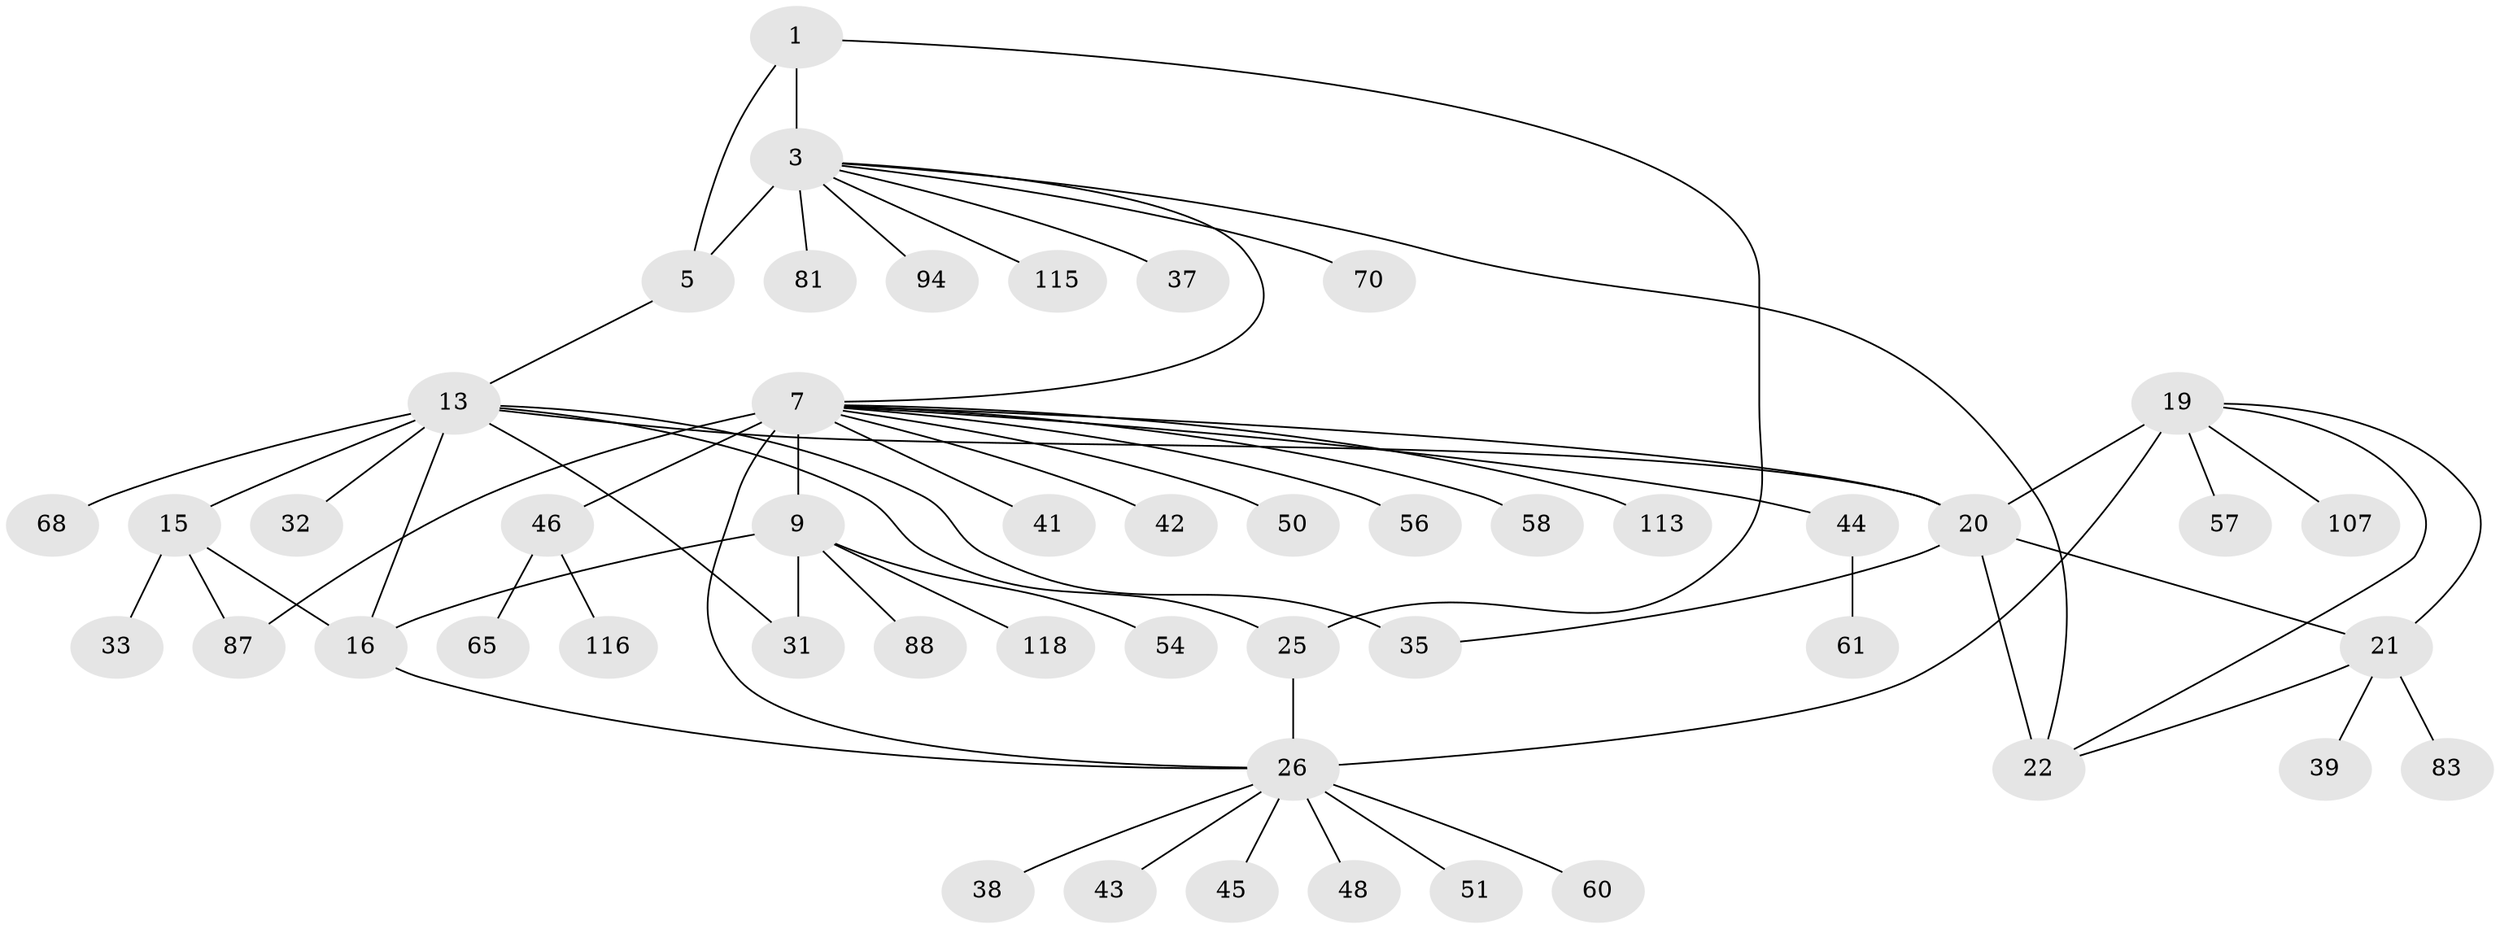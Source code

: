 // original degree distribution, {8: 0.056451612903225805, 7: 0.056451612903225805, 10: 0.016129032258064516, 9: 0.04032258064516129, 6: 0.016129032258064516, 12: 0.016129032258064516, 11: 0.016129032258064516, 13: 0.008064516129032258, 5: 0.016129032258064516, 3: 0.03225806451612903, 1: 0.6048387096774194, 4: 0.008064516129032258, 2: 0.11290322580645161}
// Generated by graph-tools (version 1.1) at 2025/19/03/04/25 18:19:34]
// undirected, 49 vertices, 63 edges
graph export_dot {
graph [start="1"]
  node [color=gray90,style=filled];
  1 [super="+2+55+64+100"];
  3 [super="+4"];
  5 [super="+71+53+6+112+67"];
  7 [super="+8"];
  9 [super="+11+49+62"];
  13 [super="+85+95+17+14"];
  15;
  16;
  19;
  20 [super="+69+23+47+74"];
  21;
  22;
  25;
  26 [super="+75+89+117+28+63+27+29"];
  31 [super="+78"];
  32;
  33;
  35;
  37;
  38;
  39;
  41;
  42;
  43;
  44;
  45;
  46;
  48;
  50;
  51;
  54;
  56;
  57 [super="+66"];
  58;
  60 [super="+108"];
  61;
  65;
  68;
  70;
  81;
  83;
  87 [super="+123"];
  88;
  94;
  107;
  113;
  115;
  116;
  118;
  1 -- 3 [weight=4];
  1 -- 5 [weight=4];
  1 -- 25;
  3 -- 5 [weight=4];
  3 -- 37;
  3 -- 115;
  3 -- 70;
  3 -- 7;
  3 -- 81;
  3 -- 22;
  3 -- 94;
  5 -- 13;
  7 -- 9 [weight=8];
  7 -- 87;
  7 -- 42;
  7 -- 41;
  7 -- 44;
  7 -- 46;
  7 -- 113;
  7 -- 50;
  7 -- 56;
  7 -- 58;
  7 -- 20;
  7 -- 26;
  9 -- 31;
  9 -- 54;
  9 -- 16;
  9 -- 118;
  9 -- 88;
  13 -- 15 [weight=4];
  13 -- 16 [weight=4];
  13 -- 32;
  13 -- 35 [weight=3];
  13 -- 68;
  13 -- 20;
  13 -- 25;
  13 -- 31;
  15 -- 16;
  15 -- 33;
  15 -- 87;
  16 -- 26;
  19 -- 20 [weight=3];
  19 -- 21;
  19 -- 22;
  19 -- 57;
  19 -- 107;
  19 -- 26;
  20 -- 21 [weight=3];
  20 -- 22 [weight=3];
  20 -- 35;
  21 -- 22;
  21 -- 39;
  21 -- 83;
  25 -- 26 [weight=5];
  26 -- 45;
  26 -- 38;
  26 -- 43;
  26 -- 51;
  26 -- 60;
  26 -- 48;
  44 -- 61;
  46 -- 65;
  46 -- 116;
}
